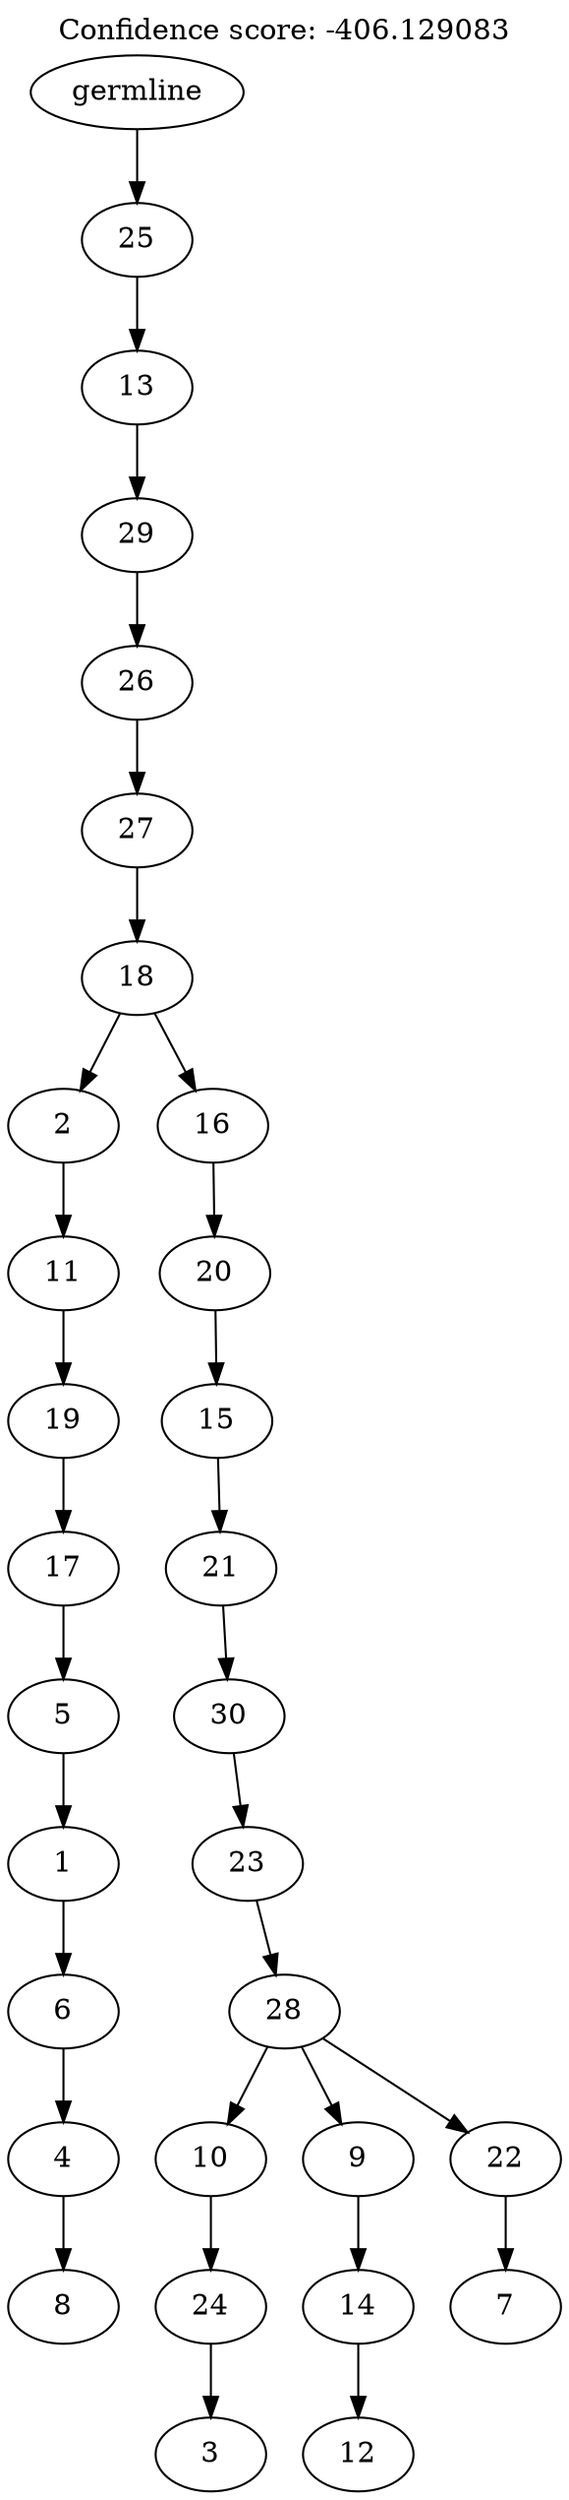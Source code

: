 digraph g {
	"29" -> "30";
	"30" [label="8"];
	"28" -> "29";
	"29" [label="4"];
	"27" -> "28";
	"28" [label="6"];
	"26" -> "27";
	"27" [label="1"];
	"25" -> "26";
	"26" [label="5"];
	"24" -> "25";
	"25" [label="17"];
	"23" -> "24";
	"24" [label="19"];
	"22" -> "23";
	"23" [label="11"];
	"20" -> "21";
	"21" [label="3"];
	"19" -> "20";
	"20" [label="24"];
	"17" -> "18";
	"18" [label="12"];
	"16" -> "17";
	"17" [label="14"];
	"14" -> "15";
	"15" [label="7"];
	"13" -> "14";
	"14" [label="22"];
	"13" -> "16";
	"16" [label="9"];
	"13" -> "19";
	"19" [label="10"];
	"12" -> "13";
	"13" [label="28"];
	"11" -> "12";
	"12" [label="23"];
	"10" -> "11";
	"11" [label="30"];
	"9" -> "10";
	"10" [label="21"];
	"8" -> "9";
	"9" [label="15"];
	"7" -> "8";
	"8" [label="20"];
	"6" -> "7";
	"7" [label="16"];
	"6" -> "22";
	"22" [label="2"];
	"5" -> "6";
	"6" [label="18"];
	"4" -> "5";
	"5" [label="27"];
	"3" -> "4";
	"4" [label="26"];
	"2" -> "3";
	"3" [label="29"];
	"1" -> "2";
	"2" [label="13"];
	"0" -> "1";
	"1" [label="25"];
	"0" [label="germline"];
	labelloc="t";
	label="Confidence score: -406.129083";
}
